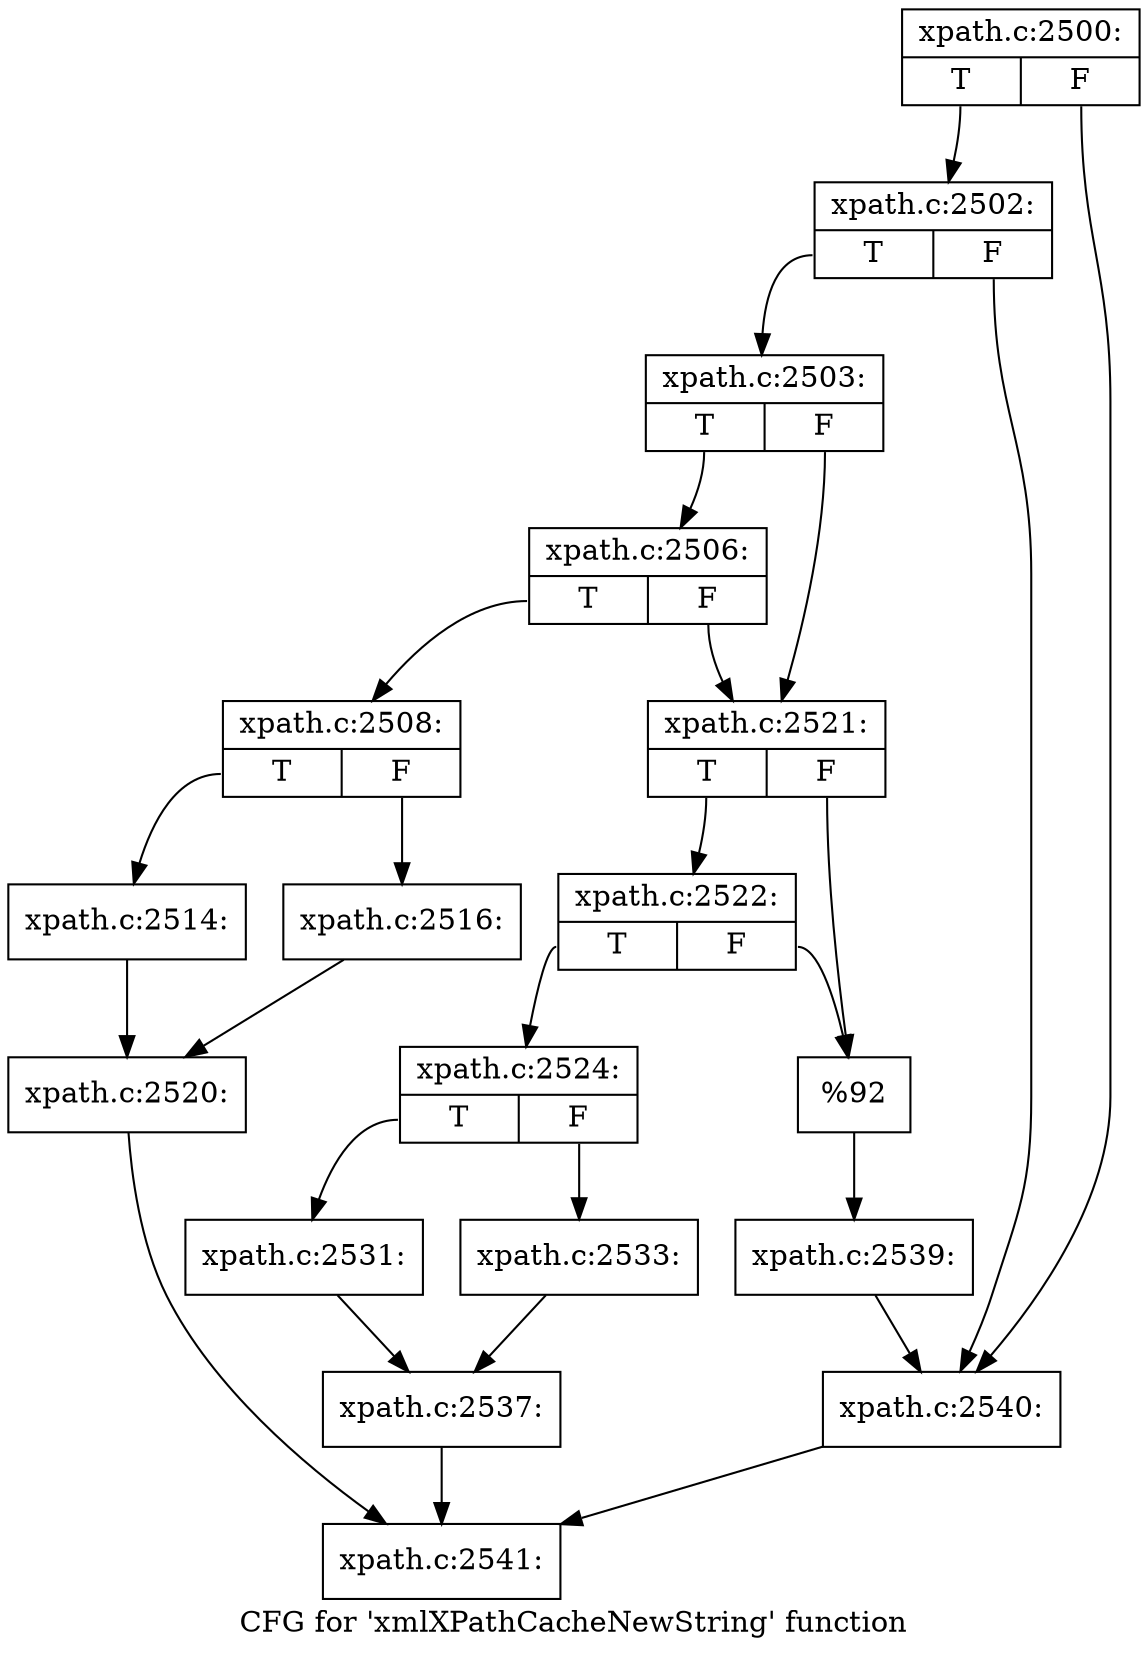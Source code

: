 digraph "CFG for 'xmlXPathCacheNewString' function" {
	label="CFG for 'xmlXPathCacheNewString' function";

	Node0x4e43d50 [shape=record,label="{xpath.c:2500:|{<s0>T|<s1>F}}"];
	Node0x4e43d50:s0 -> Node0x4e44170;
	Node0x4e43d50:s1 -> Node0x4e44120;
	Node0x4e44170 [shape=record,label="{xpath.c:2502:|{<s0>T|<s1>F}}"];
	Node0x4e44170:s0 -> Node0x4e440d0;
	Node0x4e44170:s1 -> Node0x4e44120;
	Node0x4e440d0 [shape=record,label="{xpath.c:2503:|{<s0>T|<s1>F}}"];
	Node0x4e440d0:s0 -> Node0x4e4a730;
	Node0x4e440d0:s1 -> Node0x4e4a6e0;
	Node0x4e4a730 [shape=record,label="{xpath.c:2506:|{<s0>T|<s1>F}}"];
	Node0x4e4a730:s0 -> Node0x4e4a640;
	Node0x4e4a730:s1 -> Node0x4e4a6e0;
	Node0x4e4a640 [shape=record,label="{xpath.c:2508:|{<s0>T|<s1>F}}"];
	Node0x4e4a640:s0 -> Node0x4e4bf30;
	Node0x4e4a640:s1 -> Node0x4e4bfd0;
	Node0x4e4bf30 [shape=record,label="{xpath.c:2514:}"];
	Node0x4e4bf30 -> Node0x4e4bf80;
	Node0x4e4bfd0 [shape=record,label="{xpath.c:2516:}"];
	Node0x4e4bfd0 -> Node0x4e4bf80;
	Node0x4e4bf80 [shape=record,label="{xpath.c:2520:}"];
	Node0x4e4bf80 -> Node0x4e49360;
	Node0x4e4a6e0 [shape=record,label="{xpath.c:2521:|{<s0>T|<s1>F}}"];
	Node0x4e4a6e0:s0 -> Node0x4e4cd10;
	Node0x4e4a6e0:s1 -> Node0x4e4ccc0;
	Node0x4e4cd10 [shape=record,label="{xpath.c:2522:|{<s0>T|<s1>F}}"];
	Node0x4e4cd10:s0 -> Node0x4e4cc70;
	Node0x4e4cd10:s1 -> Node0x4e4ccc0;
	Node0x4e4cc70 [shape=record,label="{xpath.c:2524:|{<s0>T|<s1>F}}"];
	Node0x4e4cc70:s0 -> Node0x4e4e510;
	Node0x4e4cc70:s1 -> Node0x4e4e5b0;
	Node0x4e4e510 [shape=record,label="{xpath.c:2531:}"];
	Node0x4e4e510 -> Node0x4e4e560;
	Node0x4e4e5b0 [shape=record,label="{xpath.c:2533:}"];
	Node0x4e4e5b0 -> Node0x4e4e560;
	Node0x4e4e560 [shape=record,label="{xpath.c:2537:}"];
	Node0x4e4e560 -> Node0x4e49360;
	Node0x4e4ccc0 [shape=record,label="{%92}"];
	Node0x4e4ccc0 -> Node0x4e4a690;
	Node0x4e4a690 [shape=record,label="{xpath.c:2539:}"];
	Node0x4e4a690 -> Node0x4e44120;
	Node0x4e44120 [shape=record,label="{xpath.c:2540:}"];
	Node0x4e44120 -> Node0x4e49360;
	Node0x4e49360 [shape=record,label="{xpath.c:2541:}"];
}

